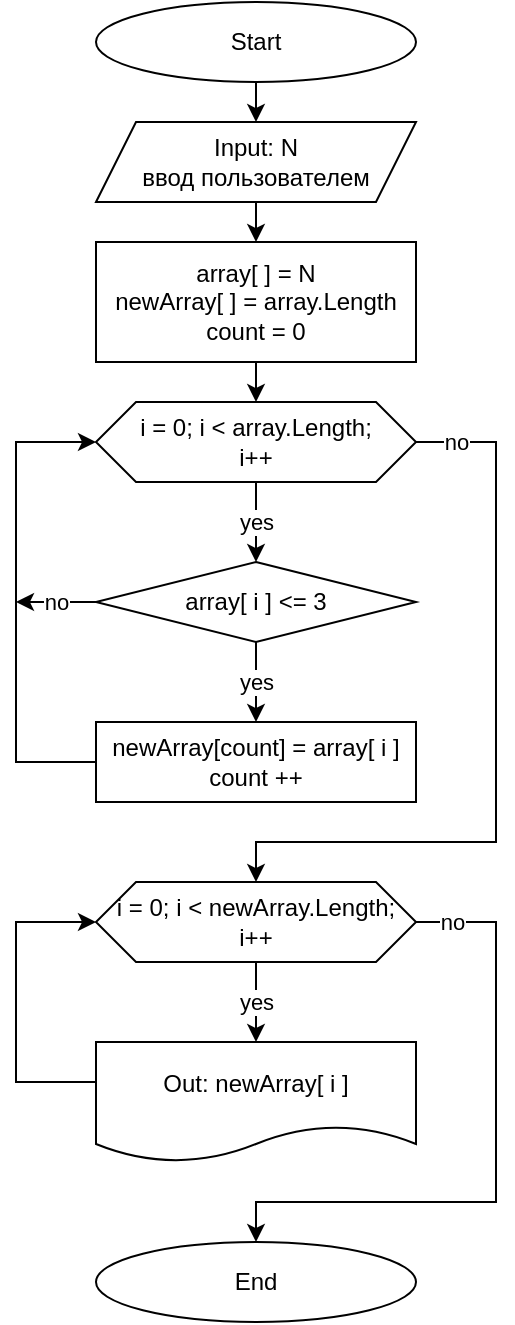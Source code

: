 <mxfile>
    <diagram id="s089RvcWRa25ABd-d5k9" name="Страница 1">
        <mxGraphModel dx="812" dy="170" grid="1" gridSize="10" guides="1" tooltips="1" connect="1" arrows="1" fold="1" page="1" pageScale="1" pageWidth="827" pageHeight="1169" math="0" shadow="0">
            <root>
                <mxCell id="0"/>
                <mxCell id="1" parent="0"/>
                <mxCell id="4" value="" style="edgeStyle=none;html=1;" parent="1" source="2" target="3" edge="1">
                    <mxGeometry relative="1" as="geometry"/>
                </mxCell>
                <mxCell id="2" value="Start" style="ellipse;whiteSpace=wrap;html=1;" parent="1" vertex="1">
                    <mxGeometry x="120" y="60" width="160" height="40" as="geometry"/>
                </mxCell>
                <mxCell id="6" value="" style="edgeStyle=none;html=1;" parent="1" source="3" target="5" edge="1">
                    <mxGeometry relative="1" as="geometry"/>
                </mxCell>
                <mxCell id="3" value="Input: N&lt;br&gt;ввод пользователем" style="shape=parallelogram;perimeter=parallelogramPerimeter;whiteSpace=wrap;html=1;fixedSize=1;" parent="1" vertex="1">
                    <mxGeometry x="120" y="120" width="160" height="40" as="geometry"/>
                </mxCell>
                <mxCell id="13" value="" style="edgeStyle=none;html=1;entryX=0.5;entryY=0;entryDx=0;entryDy=0;" parent="1" source="5" target="24" edge="1">
                    <mxGeometry relative="1" as="geometry">
                        <mxPoint x="200" y="280" as="targetPoint"/>
                    </mxGeometry>
                </mxCell>
                <mxCell id="5" value="array[ ] = N&lt;br&gt;newArray[ ] = array.Length&lt;br&gt;count = 0" style="whiteSpace=wrap;html=1;" parent="1" vertex="1">
                    <mxGeometry x="120" y="180" width="160" height="60" as="geometry"/>
                </mxCell>
                <mxCell id="10" value="yes" style="edgeStyle=none;html=1;exitX=0.5;exitY=1;exitDx=0;exitDy=0;" parent="1" source="24" target="9" edge="1">
                    <mxGeometry relative="1" as="geometry">
                        <mxPoint x="200" y="400" as="sourcePoint"/>
                    </mxGeometry>
                </mxCell>
                <mxCell id="19" value="yes" style="edgeStyle=none;html=1;" parent="1" source="9" target="18" edge="1">
                    <mxGeometry relative="1" as="geometry"/>
                </mxCell>
                <mxCell id="26" value="no" style="edgeStyle=none;html=1;" parent="1" source="9" edge="1">
                    <mxGeometry relative="1" as="geometry">
                        <mxPoint x="80" y="360" as="targetPoint"/>
                    </mxGeometry>
                </mxCell>
                <mxCell id="9" value="array[ i ] &amp;lt;= 3" style="rhombus;whiteSpace=wrap;html=1;" parent="1" vertex="1">
                    <mxGeometry x="120" y="340" width="160" height="40" as="geometry"/>
                </mxCell>
                <mxCell id="23" style="edgeStyle=none;html=1;exitX=0;exitY=0.5;exitDx=0;exitDy=0;entryX=0;entryY=0.5;entryDx=0;entryDy=0;rounded=0;" parent="1" source="18" target="24" edge="1">
                    <mxGeometry relative="1" as="geometry">
                        <mxPoint x="90" y="480" as="targetPoint"/>
                        <Array as="points">
                            <mxPoint x="80" y="440"/>
                            <mxPoint x="80" y="280"/>
                        </Array>
                    </mxGeometry>
                </mxCell>
                <mxCell id="18" value="newArray[count] = array[ i ]&lt;br&gt;count ++" style="whiteSpace=wrap;html=1;" parent="1" vertex="1">
                    <mxGeometry x="120" y="420" width="160" height="40" as="geometry"/>
                </mxCell>
                <mxCell id="28" value="no" style="edgeStyle=none;html=1;entryX=0.5;entryY=0;entryDx=0;entryDy=0;rounded=0;" parent="1" source="24" target="27" edge="1">
                    <mxGeometry x="-0.895" relative="1" as="geometry">
                        <Array as="points">
                            <mxPoint x="320" y="280"/>
                            <mxPoint x="320" y="480"/>
                            <mxPoint x="200" y="480"/>
                        </Array>
                        <mxPoint as="offset"/>
                    </mxGeometry>
                </mxCell>
                <mxCell id="24" value="&lt;span&gt;i = 0;&amp;nbsp;&lt;/span&gt;i &amp;lt; array.Length;&lt;br&gt;i++" style="shape=hexagon;perimeter=hexagonPerimeter2;whiteSpace=wrap;html=1;fixedSize=1;" parent="1" vertex="1">
                    <mxGeometry x="120" y="260" width="160" height="40" as="geometry"/>
                </mxCell>
                <mxCell id="32" value="yes" style="edgeStyle=none;html=1;" parent="1" source="27" target="31" edge="1">
                    <mxGeometry relative="1" as="geometry"/>
                </mxCell>
                <mxCell id="34" value="no" style="edgeStyle=none;html=1;entryX=0.5;entryY=0;entryDx=0;entryDy=0;rounded=0;" parent="1" source="27" target="35" edge="1">
                    <mxGeometry x="-0.889" relative="1" as="geometry">
                        <mxPoint x="340" y="610" as="targetPoint"/>
                        <Array as="points">
                            <mxPoint x="320" y="520"/>
                            <mxPoint x="320" y="560"/>
                            <mxPoint x="320" y="660"/>
                            <mxPoint x="200" y="660"/>
                        </Array>
                        <mxPoint as="offset"/>
                    </mxGeometry>
                </mxCell>
                <mxCell id="27" value="&lt;span&gt;i = 0;&amp;nbsp;&lt;/span&gt;i &amp;lt; newArray.Length;&lt;br&gt;i++" style="shape=hexagon;perimeter=hexagonPerimeter2;whiteSpace=wrap;html=1;fixedSize=1;" parent="1" vertex="1">
                    <mxGeometry x="120" y="500" width="160" height="40" as="geometry"/>
                </mxCell>
                <mxCell id="33" style="edgeStyle=none;html=1;entryX=0;entryY=0.5;entryDx=0;entryDy=0;exitX=0;exitY=0.333;exitDx=0;exitDy=0;exitPerimeter=0;rounded=0;" parent="1" source="31" target="27" edge="1">
                    <mxGeometry relative="1" as="geometry">
                        <Array as="points">
                            <mxPoint x="80" y="600"/>
                            <mxPoint x="80" y="560"/>
                            <mxPoint x="80" y="520"/>
                        </Array>
                    </mxGeometry>
                </mxCell>
                <mxCell id="31" value="Out: newArray[ i ]" style="shape=document;whiteSpace=wrap;html=1;boundedLbl=1;" parent="1" vertex="1">
                    <mxGeometry x="120" y="580" width="160" height="60" as="geometry"/>
                </mxCell>
                <mxCell id="35" value="End" style="ellipse;whiteSpace=wrap;html=1;" parent="1" vertex="1">
                    <mxGeometry x="120" y="680" width="160" height="40" as="geometry"/>
                </mxCell>
            </root>
        </mxGraphModel>
    </diagram>
</mxfile>